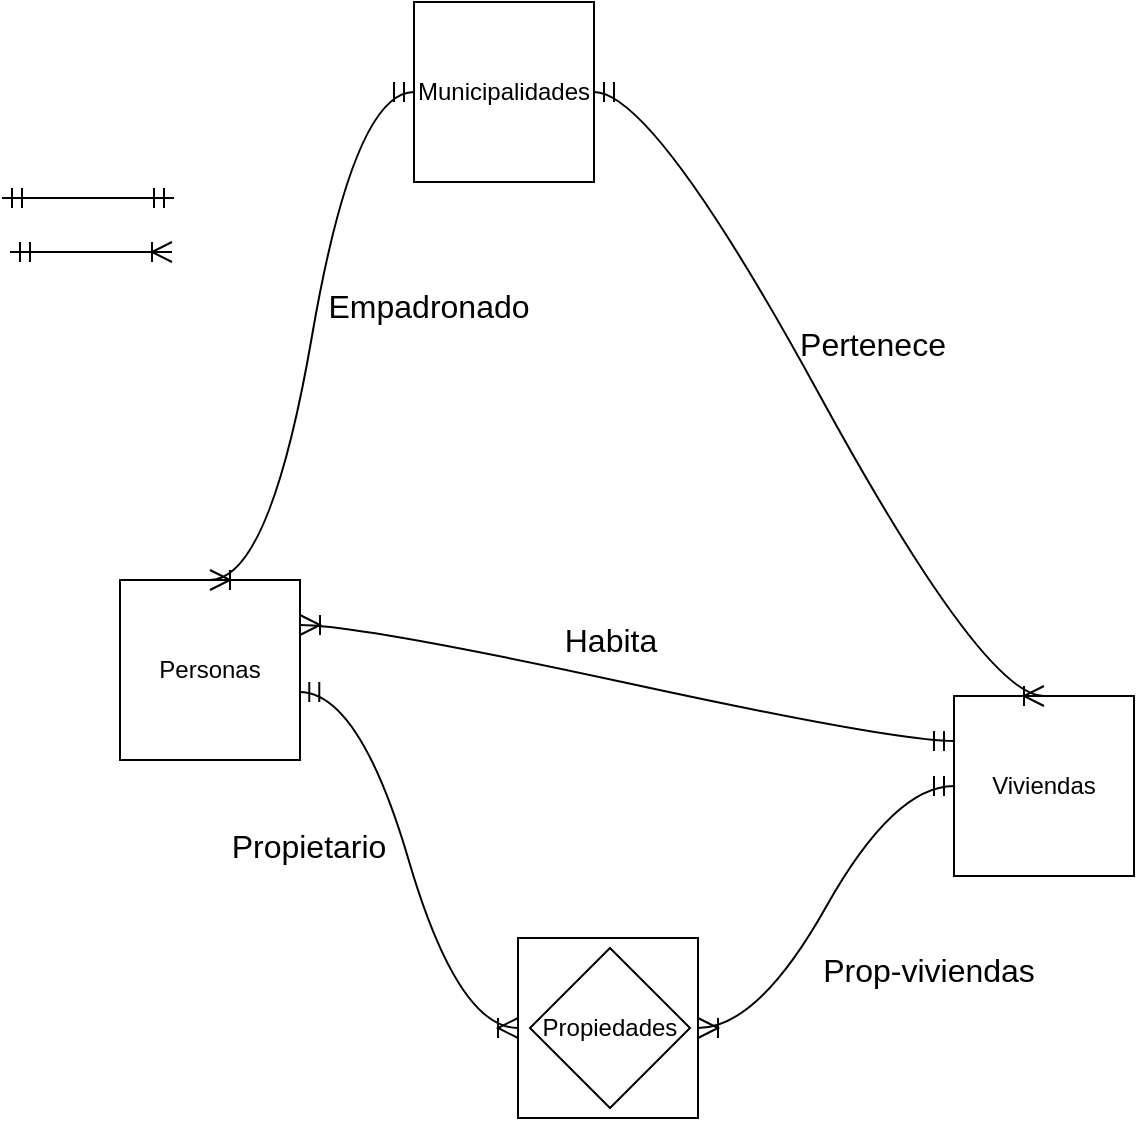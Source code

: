 <mxfile version="27.1.5">
  <diagram name="Página-1" id="b0tBPLbpHxydpG2Q8U-w">
    <mxGraphModel dx="1406" dy="624" grid="0" gridSize="10" guides="1" tooltips="1" connect="1" arrows="1" fold="1" page="0" pageScale="1" pageWidth="827" pageHeight="1169" math="0" shadow="0">
      <root>
        <mxCell id="0" />
        <mxCell id="1" parent="0" />
        <mxCell id="Gaz2NAdLrD4V_zJWnl9g-2" value="Municipalidades" style="whiteSpace=wrap;html=1;aspect=fixed;" vertex="1" parent="1">
          <mxGeometry x="262" y="155" width="90" height="90" as="geometry" />
        </mxCell>
        <mxCell id="Gaz2NAdLrD4V_zJWnl9g-4" value="Viviendas" style="whiteSpace=wrap;html=1;aspect=fixed;" vertex="1" parent="1">
          <mxGeometry x="532" y="502" width="90" height="90" as="geometry" />
        </mxCell>
        <mxCell id="Gaz2NAdLrD4V_zJWnl9g-5" value="Personas" style="whiteSpace=wrap;html=1;aspect=fixed;" vertex="1" parent="1">
          <mxGeometry x="115" y="444" width="90" height="90" as="geometry" />
        </mxCell>
        <mxCell id="Gaz2NAdLrD4V_zJWnl9g-6" value="" style="edgeStyle=entityRelationEdgeStyle;fontSize=12;html=1;endArrow=ERoneToMany;startArrow=ERmandOne;rounded=0;startSize=8;endSize=8;curved=1;" edge="1" parent="1">
          <mxGeometry width="100" height="100" relative="1" as="geometry">
            <mxPoint x="60" y="280" as="sourcePoint" />
            <mxPoint x="141" y="280" as="targetPoint" />
            <Array as="points">
              <mxPoint x="172" y="330" />
              <mxPoint x="20" y="125" />
            </Array>
          </mxGeometry>
        </mxCell>
        <mxCell id="Gaz2NAdLrD4V_zJWnl9g-10" value="" style="edgeStyle=entityRelationEdgeStyle;fontSize=12;html=1;endArrow=ERmandOne;startArrow=ERmandOne;rounded=0;startSize=8;endSize=8;curved=1;" edge="1" parent="1">
          <mxGeometry width="100" height="100" relative="1" as="geometry">
            <mxPoint x="56" y="253" as="sourcePoint" />
            <mxPoint x="142" y="253" as="targetPoint" />
          </mxGeometry>
        </mxCell>
        <mxCell id="Gaz2NAdLrD4V_zJWnl9g-11" value="" style="whiteSpace=wrap;html=1;aspect=fixed;" vertex="1" parent="1">
          <mxGeometry x="314" y="623" width="90" height="90" as="geometry" />
        </mxCell>
        <mxCell id="Gaz2NAdLrD4V_zJWnl9g-12" value="" style="edgeStyle=entityRelationEdgeStyle;fontSize=12;html=1;endArrow=ERoneToMany;startArrow=ERmandOne;rounded=0;startSize=8;endSize=8;curved=1;exitX=0.996;exitY=0.622;exitDx=0;exitDy=0;exitPerimeter=0;entryX=0;entryY=0.5;entryDx=0;entryDy=0;" edge="1" parent="1" source="Gaz2NAdLrD4V_zJWnl9g-5" target="Gaz2NAdLrD4V_zJWnl9g-11">
          <mxGeometry width="100" height="100" relative="1" as="geometry">
            <mxPoint x="153" y="440" as="sourcePoint" />
            <mxPoint x="234" y="440" as="targetPoint" />
            <Array as="points">
              <mxPoint x="204" y="490" />
              <mxPoint x="265" y="490" />
              <mxPoint x="240" y="487" />
              <mxPoint x="113" y="285" />
            </Array>
          </mxGeometry>
        </mxCell>
        <mxCell id="Gaz2NAdLrD4V_zJWnl9g-18" value="" style="edgeStyle=entityRelationEdgeStyle;fontSize=12;html=1;endArrow=ERoneToMany;startArrow=ERmandOne;rounded=0;startSize=8;endSize=8;curved=1;exitX=0;exitY=0.5;exitDx=0;exitDy=0;entryX=0.5;entryY=0;entryDx=0;entryDy=0;" edge="1" parent="1" source="Gaz2NAdLrD4V_zJWnl9g-2" target="Gaz2NAdLrD4V_zJWnl9g-5">
          <mxGeometry width="100" height="100" relative="1" as="geometry">
            <mxPoint x="158" y="497" as="sourcePoint" />
            <mxPoint x="239" y="497" as="targetPoint" />
            <Array as="points">
              <mxPoint x="270" y="547" />
              <mxPoint x="118" y="342" />
            </Array>
          </mxGeometry>
        </mxCell>
        <mxCell id="Gaz2NAdLrD4V_zJWnl9g-19" value="Empadronado" style="text;html=1;align=center;verticalAlign=middle;resizable=0;points=[];autosize=1;strokeColor=none;fillColor=none;fontSize=16;" vertex="1" parent="1">
          <mxGeometry x="209" y="291" width="119" height="31" as="geometry" />
        </mxCell>
        <mxCell id="Gaz2NAdLrD4V_zJWnl9g-21" value="Propietario" style="text;html=1;align=center;verticalAlign=middle;resizable=0;points=[];autosize=1;strokeColor=none;fillColor=none;fontSize=16;" vertex="1" parent="1">
          <mxGeometry x="161" y="561" width="95" height="31" as="geometry" />
        </mxCell>
        <mxCell id="Gaz2NAdLrD4V_zJWnl9g-22" value="Prop-viviendas" style="text;html=1;align=center;verticalAlign=middle;resizable=0;points=[];autosize=1;strokeColor=none;fillColor=none;fontSize=16;" vertex="1" parent="1">
          <mxGeometry x="457" y="623" width="124" height="31" as="geometry" />
        </mxCell>
        <mxCell id="Gaz2NAdLrD4V_zJWnl9g-23" value="" style="edgeStyle=entityRelationEdgeStyle;fontSize=12;html=1;endArrow=ERoneToMany;startArrow=ERmandOne;rounded=0;startSize=8;endSize=8;curved=1;exitX=0;exitY=0.5;exitDx=0;exitDy=0;entryX=1;entryY=0.5;entryDx=0;entryDy=0;" edge="1" parent="1" source="Gaz2NAdLrD4V_zJWnl9g-4" target="Gaz2NAdLrD4V_zJWnl9g-11">
          <mxGeometry width="100" height="100" relative="1" as="geometry">
            <mxPoint x="136" y="435" as="sourcePoint" />
            <mxPoint x="217" y="435" as="targetPoint" />
            <Array as="points">
              <mxPoint x="248" y="485" />
              <mxPoint x="96" y="280" />
            </Array>
          </mxGeometry>
        </mxCell>
        <mxCell id="Gaz2NAdLrD4V_zJWnl9g-25" value="Habita" style="text;html=1;align=center;verticalAlign=middle;resizable=0;points=[];autosize=1;strokeColor=none;fillColor=none;fontSize=16;" vertex="1" parent="1">
          <mxGeometry x="328" y="458" width="64" height="31" as="geometry" />
        </mxCell>
        <mxCell id="Gaz2NAdLrD4V_zJWnl9g-27" value="" style="edgeStyle=entityRelationEdgeStyle;fontSize=12;html=1;endArrow=ERoneToMany;startArrow=ERmandOne;rounded=0;startSize=8;endSize=8;curved=1;entryX=1;entryY=0.25;entryDx=0;entryDy=0;exitX=0;exitY=0.25;exitDx=0;exitDy=0;" edge="1" parent="1" source="Gaz2NAdLrD4V_zJWnl9g-4" target="Gaz2NAdLrD4V_zJWnl9g-5">
          <mxGeometry width="100" height="100" relative="1" as="geometry">
            <mxPoint x="131" y="433" as="sourcePoint" />
            <mxPoint x="212" y="433" as="targetPoint" />
            <Array as="points">
              <mxPoint x="243" y="483" />
              <mxPoint x="91" y="278" />
            </Array>
          </mxGeometry>
        </mxCell>
        <mxCell id="Gaz2NAdLrD4V_zJWnl9g-29" value="Pertenece" style="text;html=1;align=center;verticalAlign=middle;resizable=0;points=[];autosize=1;strokeColor=none;fillColor=none;fontSize=16;" vertex="1" parent="1">
          <mxGeometry x="445" y="310" width="91" height="31" as="geometry" />
        </mxCell>
        <mxCell id="Gaz2NAdLrD4V_zJWnl9g-30" value="" style="edgeStyle=entityRelationEdgeStyle;fontSize=12;html=1;endArrow=ERoneToMany;startArrow=ERmandOne;rounded=0;startSize=8;endSize=8;curved=1;entryX=0.5;entryY=0;entryDx=0;entryDy=0;exitX=1;exitY=0.5;exitDx=0;exitDy=0;" edge="1" parent="1" source="Gaz2NAdLrD4V_zJWnl9g-2" target="Gaz2NAdLrD4V_zJWnl9g-4">
          <mxGeometry width="100" height="100" relative="1" as="geometry">
            <mxPoint x="190" y="452" as="sourcePoint" />
            <mxPoint x="271" y="452" as="targetPoint" />
            <Array as="points">
              <mxPoint x="302" y="502" />
              <mxPoint x="150" y="297" />
            </Array>
          </mxGeometry>
        </mxCell>
        <mxCell id="Gaz2NAdLrD4V_zJWnl9g-32" value="Propiedades" style="rhombus;whiteSpace=wrap;html=1;" vertex="1" parent="1">
          <mxGeometry x="320" y="628" width="80" height="80" as="geometry" />
        </mxCell>
      </root>
    </mxGraphModel>
  </diagram>
</mxfile>
